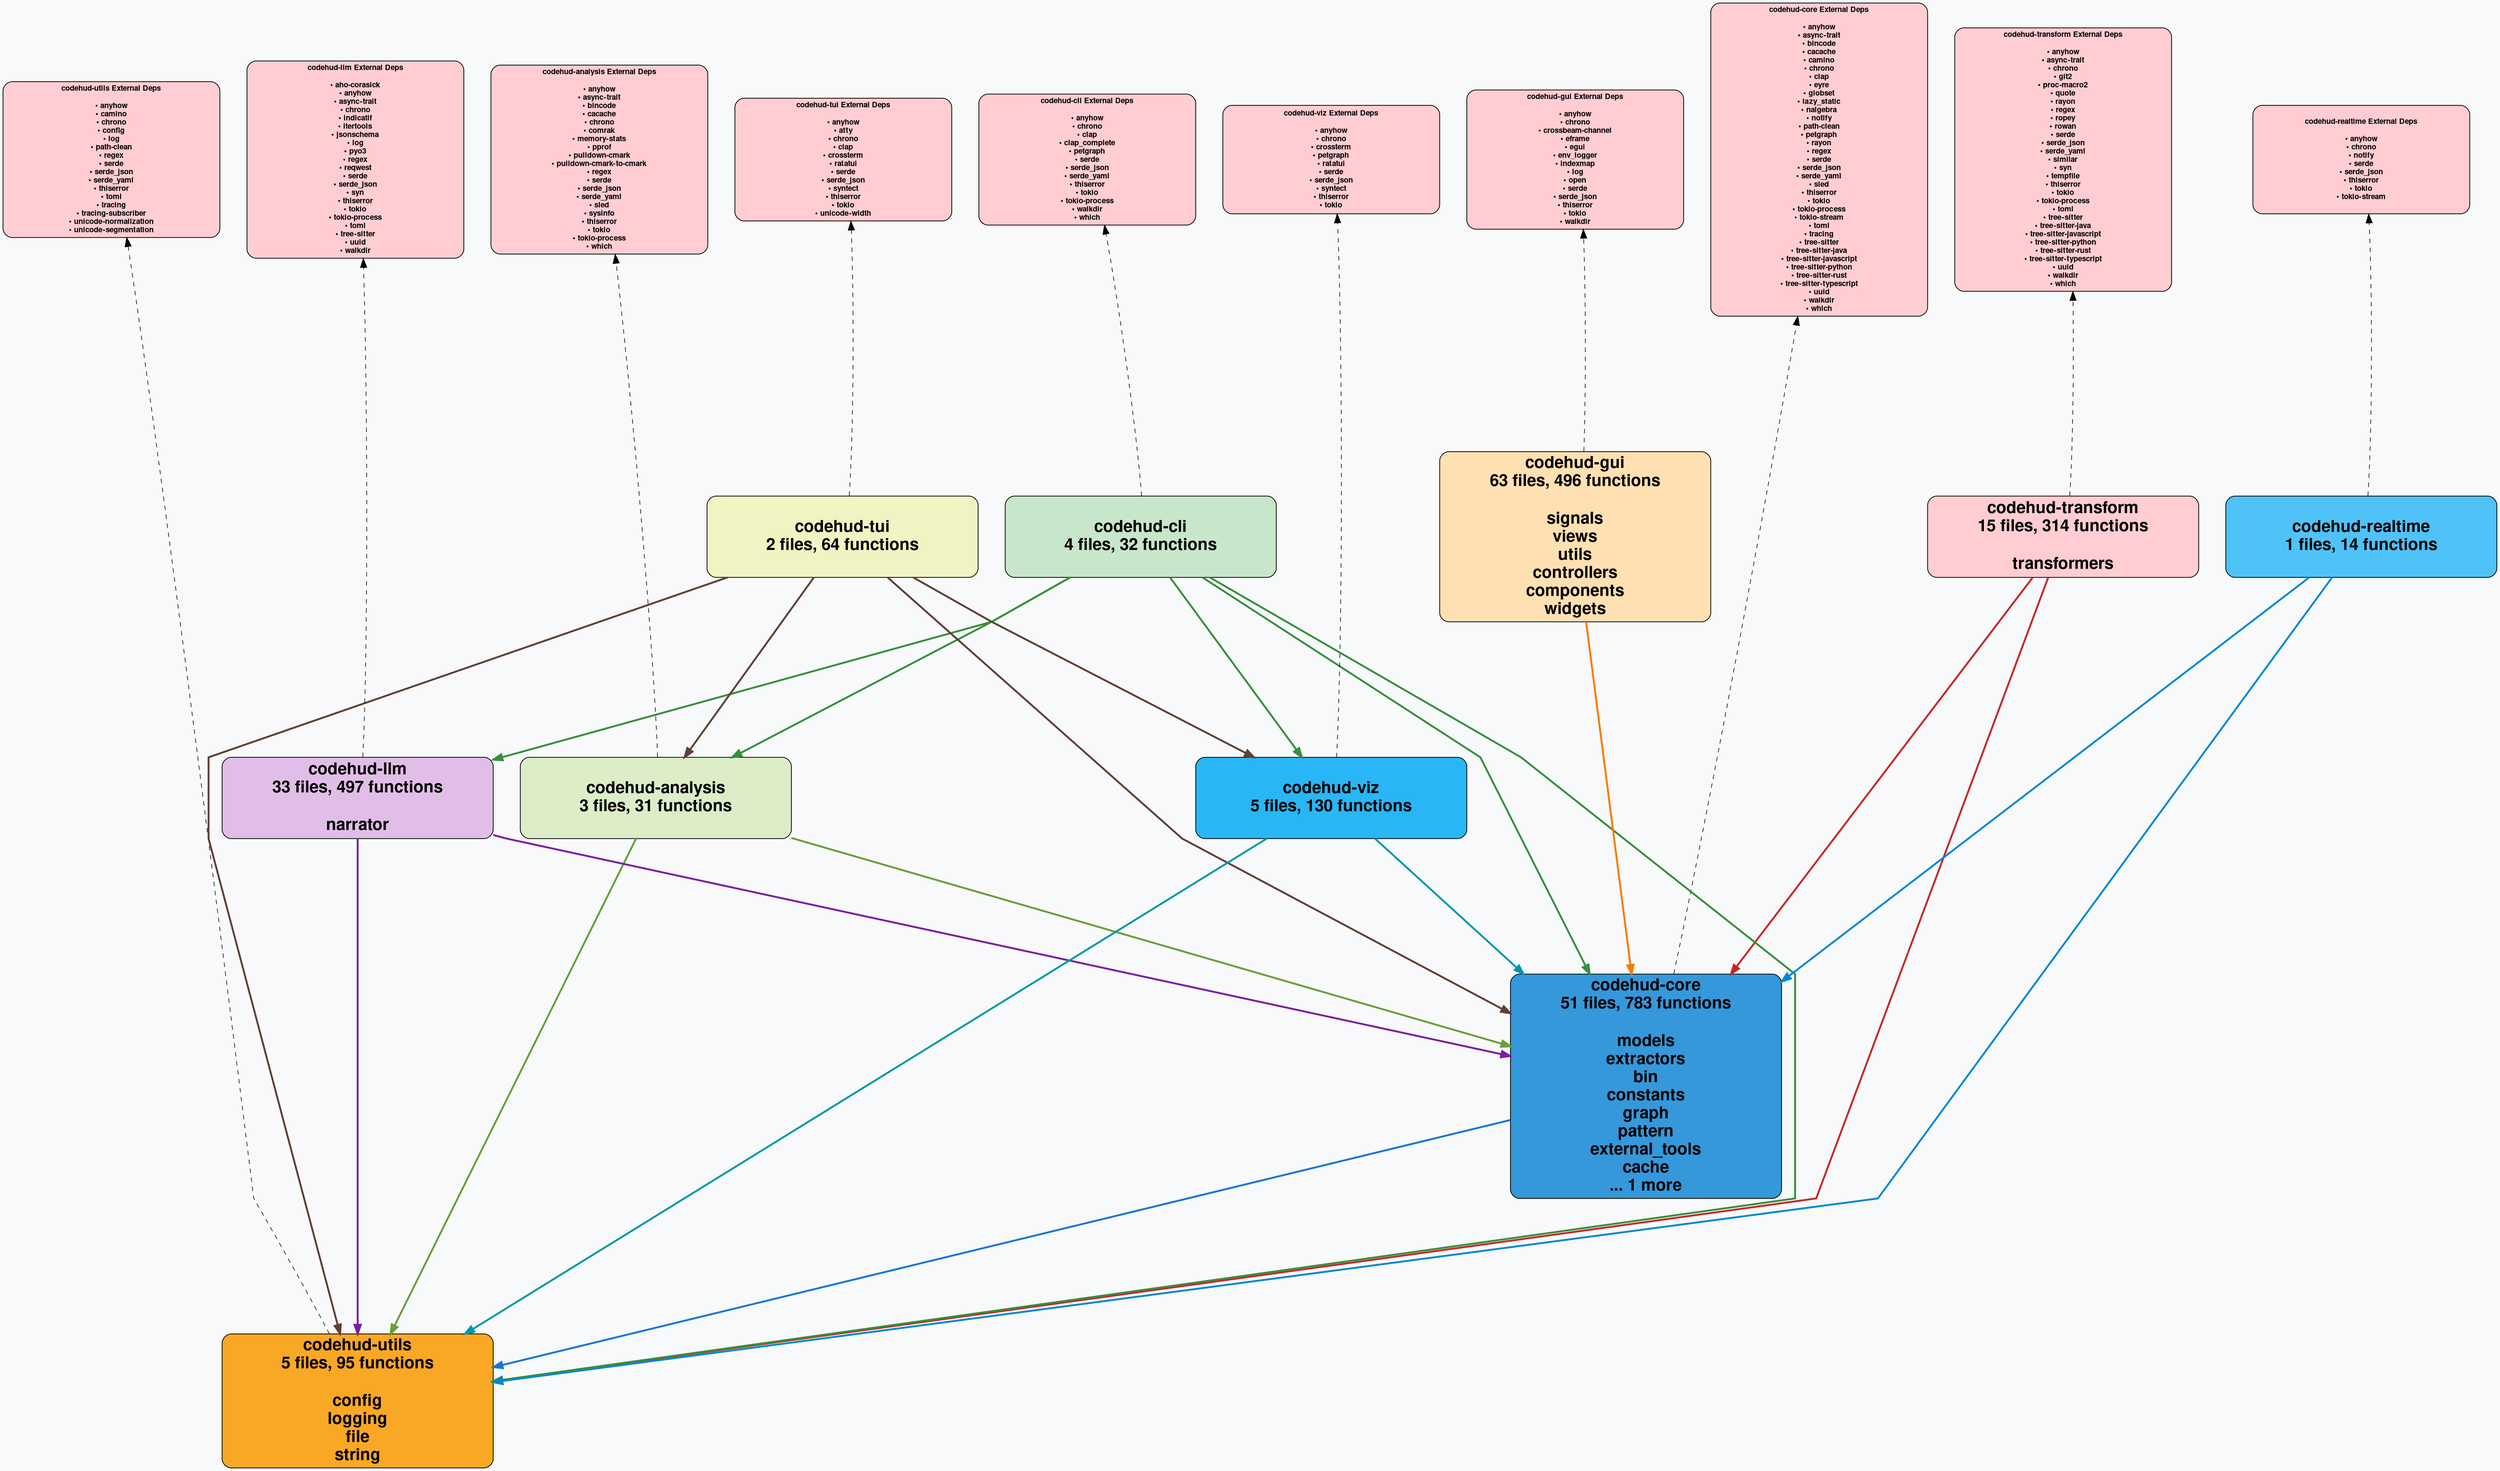 digraph CrateArchitecture {
  graph [rankdir=TB, splines=polyline, nodesep=0.5, ranksep=2.5, newrank=true, bgcolor="#f8f9fa", dpi=96];
  node [shape=box, style="filled,rounded", fontname="Helvetica Bold", fontsize=22, height=1.5, width=5.0];
  edge [fontname="Helvetica Bold", fontsize=18, penwidth=2.5, arrowsize=1.2];

  // External dependency boxes (one per crate)
  ext_deps_codehud_core [shape=box, label="codehud-core External Deps\n\n• anyhow\n• async-trait\n• bincode\n• cacache\n• camino\n• chrono\n• clap\n• eyre\n• globset\n• lazy_static\n• nalgebra\n• notify\n• path-clean\n• petgraph\n• rayon\n• regex\n• serde\n• serde_json\n• serde_yaml\n• sled\n• thiserror\n• tokio\n• tokio-process\n• tokio-stream\n• toml\n• tracing\n• tree-sitter\n• tree-sitter-java\n• tree-sitter-javascript\n• tree-sitter-python\n• tree-sitter-rust\n• tree-sitter-typescript\n• uuid\n• walkdir\n• which\n", fillcolor="#ffcdd2", fontsize=10, width=4.0, height=2.0];
  ext_deps_codehud_cli [shape=box, label="codehud-cli External Deps\n\n• anyhow\n• chrono\n• clap\n• clap_complete\n• petgraph\n• serde\n• serde_json\n• serde_yaml\n• thiserror\n• tokio\n• tokio-process\n• walkdir\n• which\n", fillcolor="#ffcdd2", fontsize=10, width=4.0, height=2.0];
  ext_deps_codehud_gui [shape=box, label="codehud-gui External Deps\n\n• anyhow\n• chrono\n• crossbeam-channel\n• eframe\n• egui\n• env_logger\n• indexmap\n• log\n• open\n• serde\n• serde_json\n• thiserror\n• tokio\n• walkdir\n", fillcolor="#ffcdd2", fontsize=10, width=4.0, height=2.0];
  ext_deps_codehud_tui [shape=box, label="codehud-tui External Deps\n\n• anyhow\n• atty\n• chrono\n• clap\n• crossterm\n• ratatui\n• serde\n• serde_json\n• syntect\n• thiserror\n• tokio\n• unicode-width\n", fillcolor="#ffcdd2", fontsize=10, width=4.0, height=2.0];
  ext_deps_codehud_llm [shape=box, label="codehud-llm External Deps\n\n• aho-corasick\n• anyhow\n• async-trait\n• chrono\n• indicatif\n• itertools\n• jsonschema\n• log\n• pyo3\n• regex\n• reqwest\n• serde\n• serde_json\n• syn\n• thiserror\n• tokio\n• tokio-process\n• toml\n• tree-sitter\n• uuid\n• walkdir\n", fillcolor="#ffcdd2", fontsize=10, width=4.0, height=2.0];
  ext_deps_codehud_viz [shape=box, label="codehud-viz External Deps\n\n• anyhow\n• chrono\n• crossterm\n• petgraph\n• ratatui\n• serde\n• serde_json\n• syntect\n• thiserror\n• tokio\n", fillcolor="#ffcdd2", fontsize=10, width=4.0, height=2.0];
  ext_deps_codehud_analysis [shape=box, label="codehud-analysis External Deps\n\n• anyhow\n• async-trait\n• bincode\n• cacache\n• chrono\n• comrak\n• memory-stats\n• pprof\n• pulldown-cmark\n• pulldown-cmark-to-cmark\n• regex\n• serde\n• serde_json\n• serde_yaml\n• sled\n• sysinfo\n• thiserror\n• tokio\n• tokio-process\n• which\n", fillcolor="#ffcdd2", fontsize=10, width=4.0, height=2.0];
  ext_deps_codehud_transform [shape=box, label="codehud-transform External Deps\n\n• anyhow\n• async-trait\n• chrono\n• git2\n• proc-macro2\n• quote\n• rayon\n• regex\n• ropey\n• rowan\n• serde\n• serde_json\n• serde_yaml\n• similar\n• syn\n• tempfile\n• thiserror\n• tokio\n• tokio-process\n• toml\n• tree-sitter\n• tree-sitter-java\n• tree-sitter-javascript\n• tree-sitter-python\n• tree-sitter-rust\n• tree-sitter-typescript\n• uuid\n• walkdir\n• which\n", fillcolor="#ffcdd2", fontsize=10, width=4.0, height=2.0];
  ext_deps_codehud_utils [shape=box, label="codehud-utils External Deps\n\n• anyhow\n• camino\n• chrono\n• config\n• log\n• path-clean\n• regex\n• serde\n• serde_json\n• serde_yaml\n• thiserror\n• toml\n• tracing\n• tracing-subscriber\n• unicode-normalization\n• unicode-segmentation\n", fillcolor="#ffcdd2", fontsize=10, width=4.0, height=2.0];
  ext_deps_codehud_realtime [shape=box, label="codehud-realtime External Deps\n\n• anyhow\n• chrono\n• notify\n• serde\n• serde_json\n• thiserror\n• tokio\n• tokio-stream\n", fillcolor="#ffcdd2", fontsize=10, width=4.0, height=2.0];
  { rank=min; ext_deps_codehud_core; ext_deps_codehud_cli; ext_deps_codehud_gui; ext_deps_codehud_tui; ext_deps_codehud_llm; ext_deps_codehud_viz; ext_deps_codehud_analysis; ext_deps_codehud_transform; ext_deps_codehud_utils; ext_deps_codehud_realtime; }

  // Internal crates (stacked vertically)
  codehud_utils [label="codehud-utils\n5 files, 95 functions\n\nconfig\nlogging\nfile\nstring\n", fillcolor="#f9a825"];
  codehud_core [label="codehud-core\n51 files, 783 functions\n\nmodels\nextractors\nbin\nconstants\ngraph\npattern\nexternal_tools\ncache\n... 1 more", fillcolor="#3498db"];
  codehud_analysis [label="codehud-analysis\n3 files, 31 functions", fillcolor="#dcedc8"];
  codehud_transform [label="codehud-transform\n15 files, 314 functions\n\ntransformers\n", fillcolor="#ffcdd2"];
  codehud_cli [label="codehud-cli\n4 files, 32 functions", fillcolor="#c8e6c9"];
  codehud_gui [label="codehud-gui\n63 files, 496 functions\n\nsignals\nviews\nutils\ncontrollers\ncomponents\nwidgets\n", fillcolor="#ffe0b2"];
  codehud_tui [label="codehud-tui\n2 files, 64 functions", fillcolor="#f0f4c3"];
  codehud_llm [label="codehud-llm\n33 files, 497 functions\n\nnarrator\n", fillcolor="#e1bee7"];
  codehud_viz [label="codehud-viz\n5 files, 130 functions", fillcolor="#29b6f6"];
  codehud_realtime [label="codehud-realtime\n1 files, 14 functions", fillcolor="#4fc3f7"];
  // Invisible edges to enforce layout (external deps above internal crates)
  ext_deps_codehud_core -> codehud_core [style=invis, weight=10];
  ext_deps_codehud_cli -> codehud_cli [style=invis, weight=10];
  ext_deps_codehud_gui -> codehud_gui [style=invis, weight=10];
  ext_deps_codehud_tui -> codehud_tui [style=invis, weight=10];
  ext_deps_codehud_llm -> codehud_llm [style=invis, weight=10];
  ext_deps_codehud_viz -> codehud_viz [style=invis, weight=10];
  ext_deps_codehud_analysis -> codehud_analysis [style=invis, weight=10];
  ext_deps_codehud_transform -> codehud_transform [style=invis, weight=10];
  ext_deps_codehud_utils -> codehud_utils [style=invis, weight=10];
  ext_deps_codehud_realtime -> codehud_realtime [style=invis, weight=10];

  // Inter-crate dependencies from Cargo.toml
  codehud_viz -> codehud_core [color="#0097a7", penwidth=2.5, weight=2];
  codehud_viz -> codehud_utils [color="#0097a7", penwidth=2.5, weight=2];
  codehud_core -> codehud_utils [color="#1976d2", penwidth=2.5, weight=2];
  codehud_realtime -> codehud_core [color="#0288d1", penwidth=2.5, weight=2];
  codehud_realtime -> codehud_utils [color="#0288d1", penwidth=2.5, weight=2];
  codehud_cli -> codehud_core [color="#388e3c", penwidth=2.5, weight=2];
  codehud_cli -> codehud_analysis [color="#388e3c", penwidth=2.5, weight=2];
  codehud_cli -> codehud_utils [color="#388e3c", penwidth=2.5, weight=2];
  codehud_cli -> codehud_viz [color="#388e3c", penwidth=2.5, weight=2];
  codehud_cli -> codehud_llm [color="#388e3c", penwidth=2.5, weight=2];
  codehud_tui -> codehud_core [color="#5d4037", penwidth=2.5, weight=2];
  codehud_tui -> codehud_analysis [color="#5d4037", penwidth=2.5, weight=2];
  codehud_tui -> codehud_utils [color="#5d4037", penwidth=2.5, weight=2];
  codehud_tui -> codehud_viz [color="#5d4037", penwidth=2.5, weight=2];
  codehud_llm -> codehud_core [color="#7b1fa2", penwidth=2.5, weight=2];
  codehud_llm -> codehud_utils [color="#7b1fa2", penwidth=2.5, weight=2];
  codehud_gui -> codehud_core [color="#f57c00", penwidth=2.5, weight=2];
  codehud_transform -> codehud_core [color="#c62828", penwidth=2.5, weight=2];
  codehud_transform -> codehud_utils [color="#c62828", penwidth=2.5, weight=2];
  codehud_analysis -> codehud_core [color="#689f38", penwidth=2.5, weight=2];
  codehud_analysis -> codehud_utils [color="#689f38", penwidth=2.5, weight=2];
  // Edges to external dependency boxes
  codehud_viz -> ext_deps_codehud_viz [style=dashed, color="black", penwidth=0.8, constraint=false];
  codehud_core -> ext_deps_codehud_core [style=dashed, color="black", penwidth=0.8, constraint=false];
  codehud_realtime -> ext_deps_codehud_realtime [style=dashed, color="black", penwidth=0.8, constraint=false];
  codehud_cli -> ext_deps_codehud_cli [style=dashed, color="black", penwidth=0.8, constraint=false];
  codehud_tui -> ext_deps_codehud_tui [style=dashed, color="black", penwidth=0.8, constraint=false];
  codehud_llm -> ext_deps_codehud_llm [style=dashed, color="black", penwidth=0.8, constraint=false];
  codehud_utils -> ext_deps_codehud_utils [style=dashed, color="black", penwidth=0.8, constraint=false];
  codehud_gui -> ext_deps_codehud_gui [style=dashed, color="black", penwidth=0.8, constraint=false];
  codehud_transform -> ext_deps_codehud_transform [style=dashed, color="black", penwidth=0.8, constraint=false];
  codehud_analysis -> ext_deps_codehud_analysis [style=dashed, color="black", penwidth=0.8, constraint=false];
}
